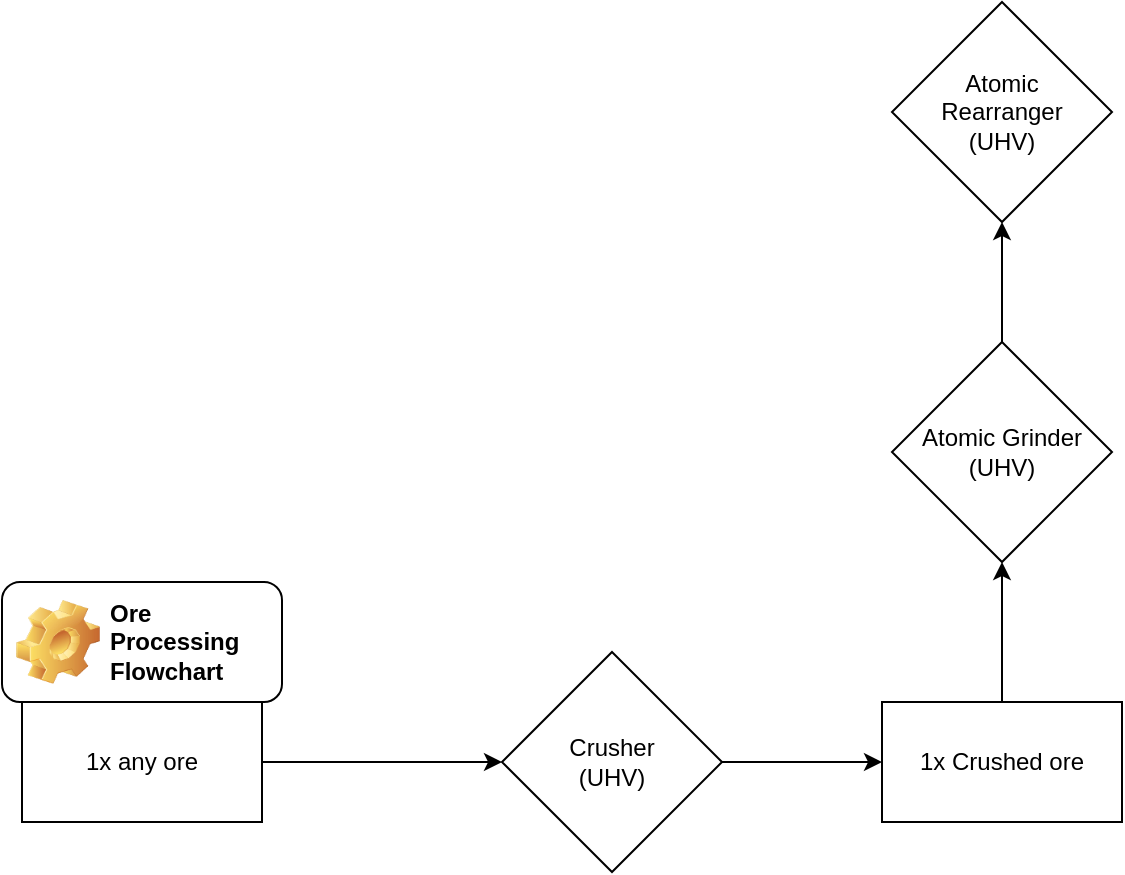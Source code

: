 <mxfile version="22.1.4" type="github">
  <diagram name="Page-1" id="vBqbdu6_wVexkNoyPro_">
    <mxGraphModel dx="1120" dy="1578" grid="1" gridSize="10" guides="1" tooltips="1" connect="1" arrows="1" fold="1" page="1" pageScale="1" pageWidth="850" pageHeight="1100" math="0" shadow="0">
      <root>
        <mxCell id="0" />
        <mxCell id="1" parent="0" />
        <mxCell id="P_ccgGz43oxtwgliRI9t-1" value="Ore Processing Flowchart" style="label;whiteSpace=wrap;html=1;image=img/clipart/Gear_128x128.png" vertex="1" parent="1">
          <mxGeometry x="220" y="160" width="140" height="60" as="geometry" />
        </mxCell>
        <mxCell id="P_ccgGz43oxtwgliRI9t-6" style="edgeStyle=orthogonalEdgeStyle;rounded=0;orthogonalLoop=1;jettySize=auto;html=1;exitX=1;exitY=0.5;exitDx=0;exitDy=0;entryX=0;entryY=0.5;entryDx=0;entryDy=0;" edge="1" parent="1" source="P_ccgGz43oxtwgliRI9t-2" target="P_ccgGz43oxtwgliRI9t-4">
          <mxGeometry relative="1" as="geometry" />
        </mxCell>
        <mxCell id="P_ccgGz43oxtwgliRI9t-2" value="1x any ore" style="rounded=0;whiteSpace=wrap;html=1;" vertex="1" parent="1">
          <mxGeometry x="230" y="220" width="120" height="60" as="geometry" />
        </mxCell>
        <mxCell id="P_ccgGz43oxtwgliRI9t-9" style="edgeStyle=orthogonalEdgeStyle;rounded=0;orthogonalLoop=1;jettySize=auto;html=1;exitX=1;exitY=0.5;exitDx=0;exitDy=0;entryX=0;entryY=0.5;entryDx=0;entryDy=0;" edge="1" parent="1" source="P_ccgGz43oxtwgliRI9t-4" target="P_ccgGz43oxtwgliRI9t-7">
          <mxGeometry relative="1" as="geometry" />
        </mxCell>
        <mxCell id="P_ccgGz43oxtwgliRI9t-4" value="Crusher&lt;br&gt;(UHV)" style="rhombus;whiteSpace=wrap;html=1;" vertex="1" parent="1">
          <mxGeometry x="470" y="195" width="110" height="110" as="geometry" />
        </mxCell>
        <mxCell id="P_ccgGz43oxtwgliRI9t-11" style="edgeStyle=orthogonalEdgeStyle;rounded=0;orthogonalLoop=1;jettySize=auto;html=1;exitX=0.5;exitY=0;exitDx=0;exitDy=0;entryX=0.5;entryY=1;entryDx=0;entryDy=0;" edge="1" parent="1" source="P_ccgGz43oxtwgliRI9t-7" target="P_ccgGz43oxtwgliRI9t-10">
          <mxGeometry relative="1" as="geometry" />
        </mxCell>
        <mxCell id="P_ccgGz43oxtwgliRI9t-7" value="1x Crushed ore" style="rounded=0;whiteSpace=wrap;html=1;" vertex="1" parent="1">
          <mxGeometry x="660" y="220" width="120" height="60" as="geometry" />
        </mxCell>
        <mxCell id="P_ccgGz43oxtwgliRI9t-16" style="edgeStyle=orthogonalEdgeStyle;rounded=0;orthogonalLoop=1;jettySize=auto;html=1;exitX=0.5;exitY=0;exitDx=0;exitDy=0;" edge="1" parent="1" source="P_ccgGz43oxtwgliRI9t-10" target="P_ccgGz43oxtwgliRI9t-13">
          <mxGeometry relative="1" as="geometry" />
        </mxCell>
        <mxCell id="P_ccgGz43oxtwgliRI9t-10" value="Atomic Grinder&lt;br&gt;(UHV)" style="rhombus;whiteSpace=wrap;html=1;" vertex="1" parent="1">
          <mxGeometry x="665" y="40" width="110" height="110" as="geometry" />
        </mxCell>
        <mxCell id="P_ccgGz43oxtwgliRI9t-13" value="Atomic &lt;br&gt;Rearranger&lt;br&gt;(UHV)" style="rhombus;whiteSpace=wrap;html=1;" vertex="1" parent="1">
          <mxGeometry x="665" y="-130" width="110" height="110" as="geometry" />
        </mxCell>
      </root>
    </mxGraphModel>
  </diagram>
</mxfile>
